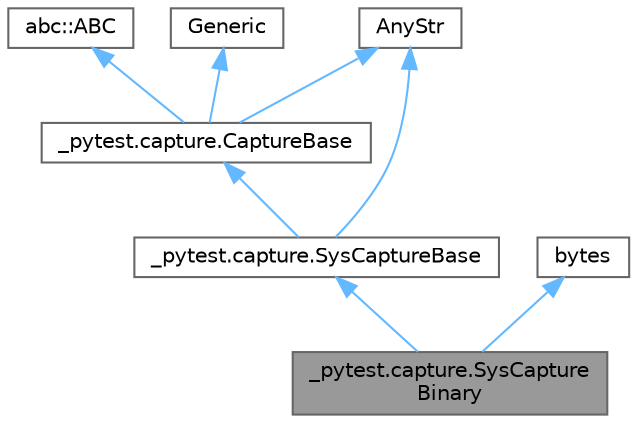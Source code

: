digraph "_pytest.capture.SysCaptureBinary"
{
 // LATEX_PDF_SIZE
  bgcolor="transparent";
  edge [fontname=Helvetica,fontsize=10,labelfontname=Helvetica,labelfontsize=10];
  node [fontname=Helvetica,fontsize=10,shape=box,height=0.2,width=0.4];
  Node1 [id="Node000001",label="_pytest.capture.SysCapture\lBinary",height=0.2,width=0.4,color="gray40", fillcolor="grey60", style="filled", fontcolor="black",tooltip=" "];
  Node2 -> Node1 [id="edge1_Node000001_Node000002",dir="back",color="steelblue1",style="solid",tooltip=" "];
  Node2 [id="Node000002",label="_pytest.capture.SysCaptureBase",height=0.2,width=0.4,color="gray40", fillcolor="white", style="filled",URL="$class__pytest_1_1capture_1_1_sys_capture_base.html",tooltip=" "];
  Node3 -> Node2 [id="edge2_Node000002_Node000003",dir="back",color="steelblue1",style="solid",tooltip=" "];
  Node3 [id="Node000003",label="_pytest.capture.CaptureBase",height=0.2,width=0.4,color="gray40", fillcolor="white", style="filled",URL="$class__pytest_1_1capture_1_1_capture_base.html",tooltip=" "];
  Node4 -> Node3 [id="edge3_Node000003_Node000004",dir="back",color="steelblue1",style="solid",tooltip=" "];
  Node4 [id="Node000004",label="abc::ABC",height=0.2,width=0.4,color="gray40", fillcolor="white", style="filled",tooltip=" "];
  Node5 -> Node3 [id="edge4_Node000003_Node000005",dir="back",color="steelblue1",style="solid",tooltip=" "];
  Node5 [id="Node000005",label="Generic",height=0.2,width=0.4,color="gray40", fillcolor="white", style="filled",tooltip=" "];
  Node6 -> Node3 [id="edge5_Node000003_Node000006",dir="back",color="steelblue1",style="solid",tooltip=" "];
  Node6 [id="Node000006",label="AnyStr",height=0.2,width=0.4,color="gray40", fillcolor="white", style="filled",tooltip=" "];
  Node6 -> Node2 [id="edge6_Node000002_Node000006",dir="back",color="steelblue1",style="solid",tooltip=" "];
  Node7 -> Node1 [id="edge7_Node000001_Node000007",dir="back",color="steelblue1",style="solid",tooltip=" "];
  Node7 [id="Node000007",label="bytes",height=0.2,width=0.4,color="gray40", fillcolor="white", style="filled",tooltip=" "];
}
